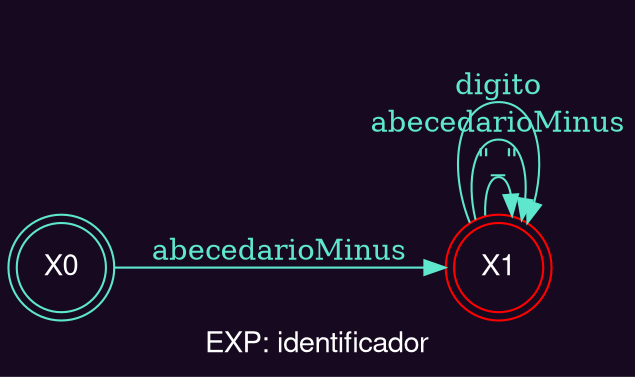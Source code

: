 digraph finite_state_machine {
    fontcolor="White"
    bgcolor="#170920"
	fontname="Helvetica,Arial,sans-serif"
	label="EXP: identificador"
	node [fontname="Helvetica,Arial,sans-serif" fontcolor="white"  color="#5ee7cd"]
	rankdir=LR;
	node [shape = doublecircle]; X0 X1[color="red"] [color="red"];
    node [shape = circle];
	X0 -> X1 [label = "abecedarioMinus" color="#5ee7cd" fontcolor="#5ee7cd"];
	X1 -> X1 [label = "\"_\"" color="#5ee7cd" fontcolor="#5ee7cd"];
	X1 -> X1 [label = "abecedarioMinus" color="#5ee7cd" fontcolor="#5ee7cd"];
	X1 -> X1 [label = "digito" color="#5ee7cd" fontcolor="#5ee7cd"];
}
